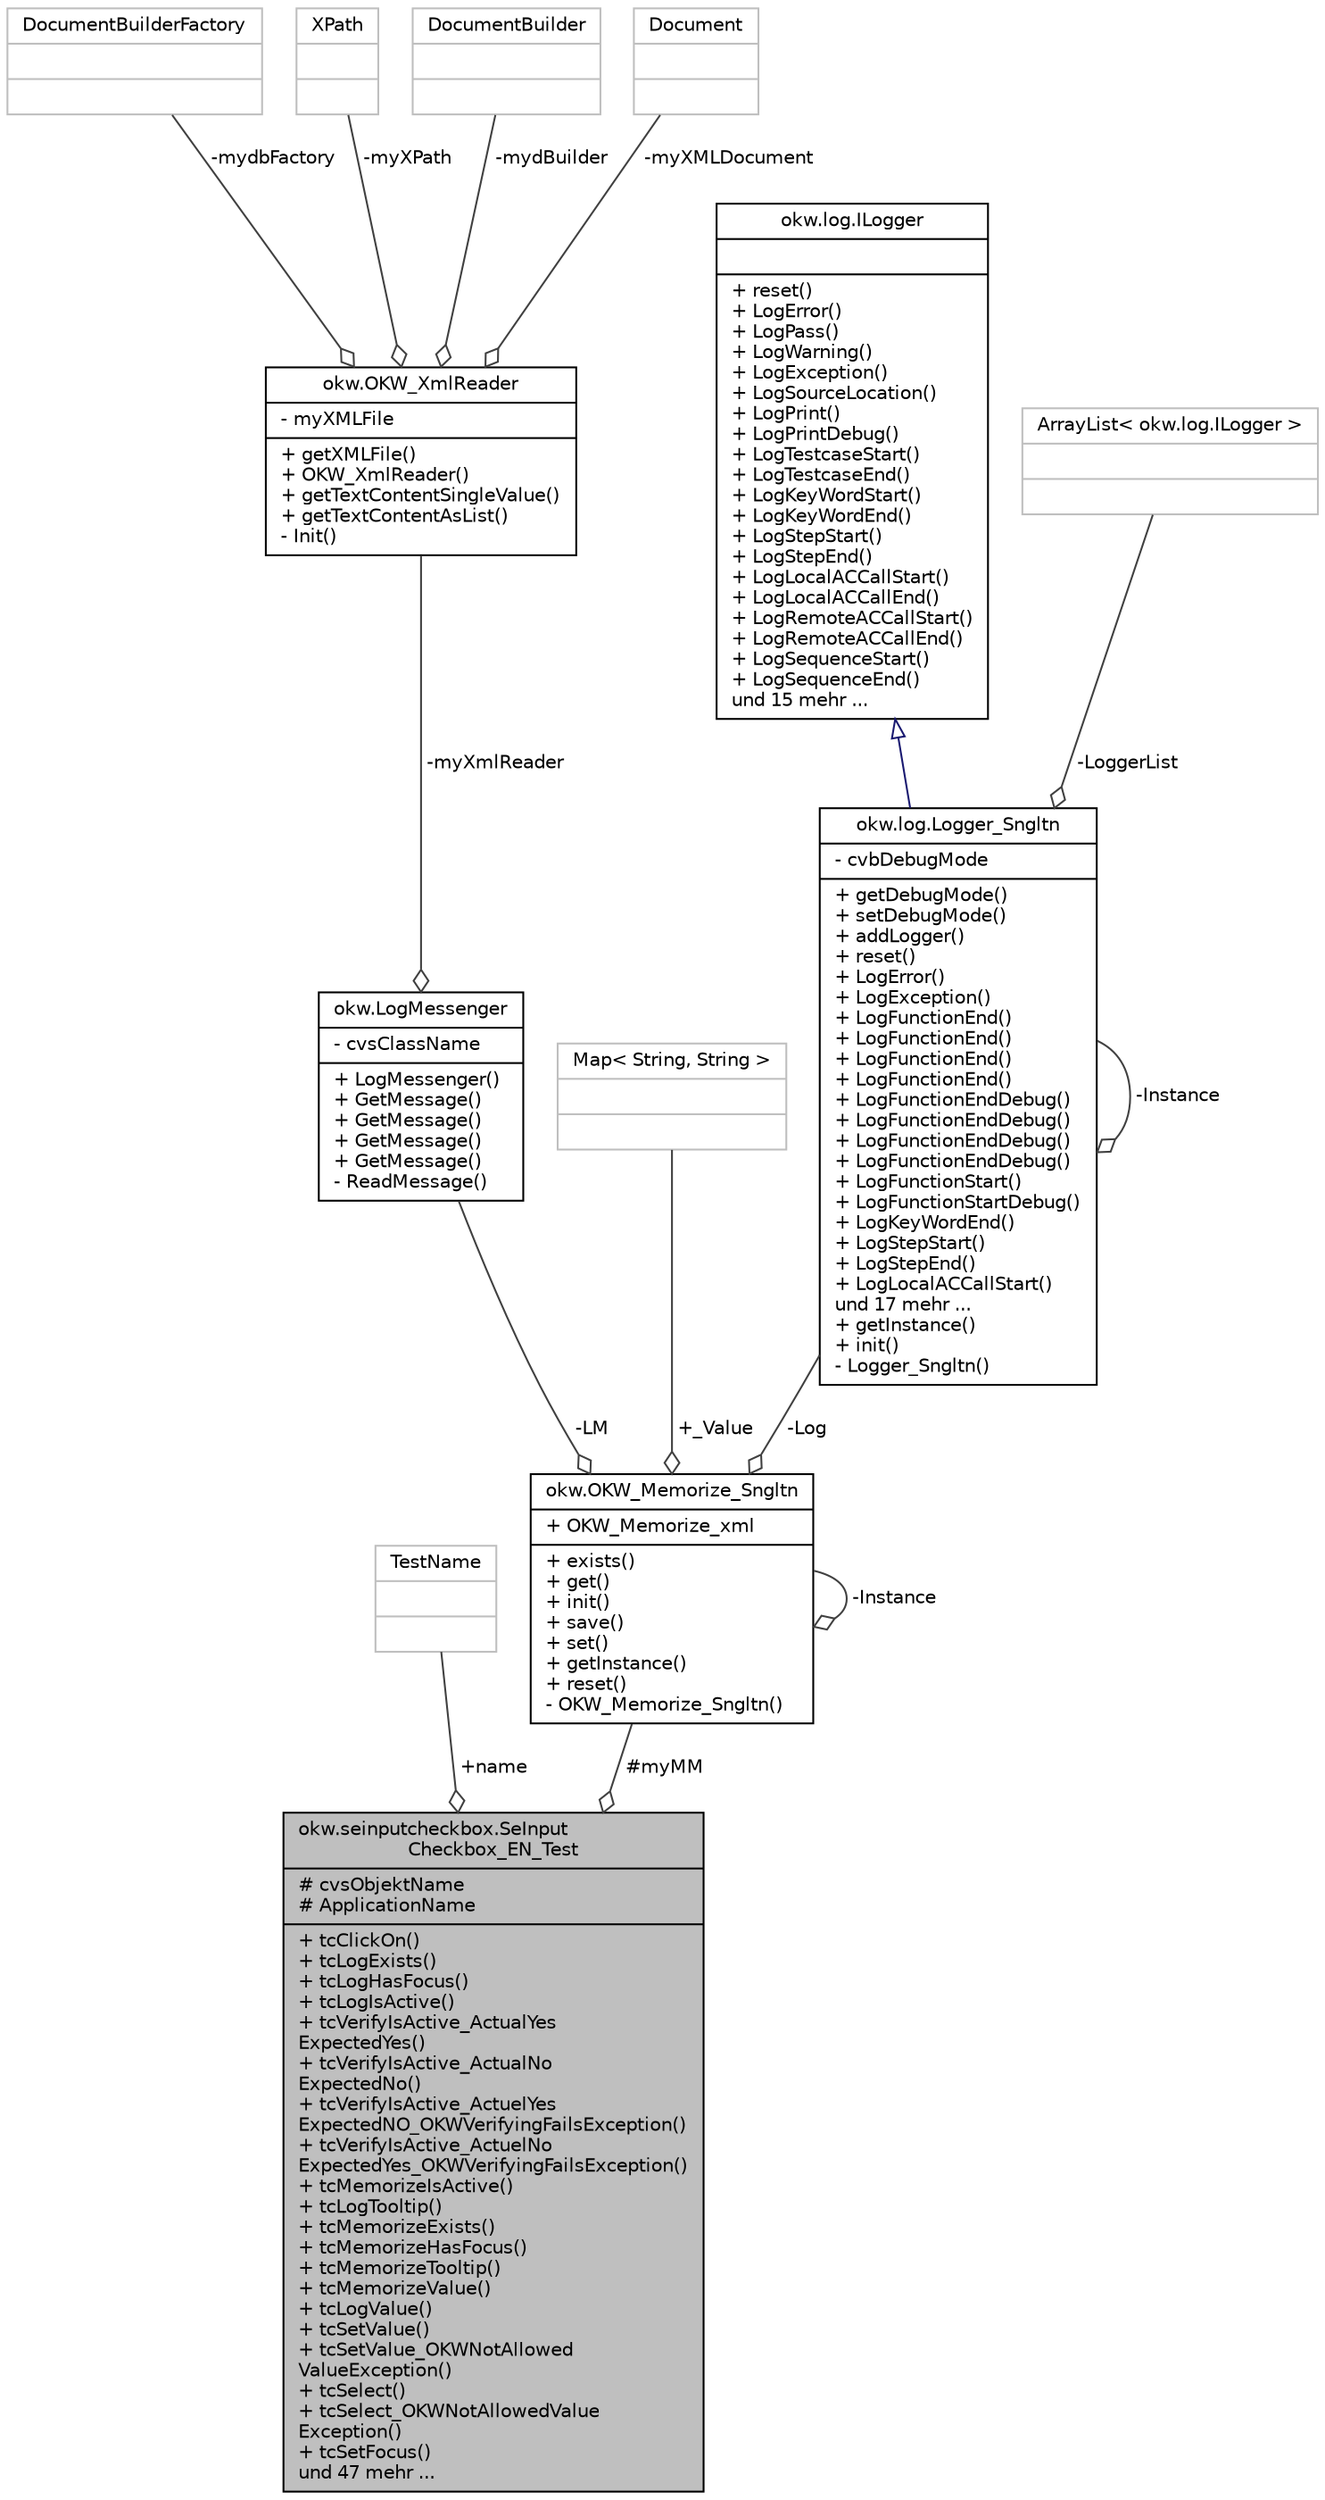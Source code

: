 digraph "okw.seinputcheckbox.SeInputCheckbox_EN_Test"
{
 // INTERACTIVE_SVG=YES
 // LATEX_PDF_SIZE
  edge [fontname="Helvetica",fontsize="10",labelfontname="Helvetica",labelfontsize="10"];
  node [fontname="Helvetica",fontsize="10",shape=record];
  Node4 [label="{okw.seinputcheckbox.SeInput\lCheckbox_EN_Test\n|# cvsObjektName\l# ApplicationName\l|+ tcClickOn()\l+ tcLogExists()\l+ tcLogHasFocus()\l+ tcLogIsActive()\l+ tcVerifyIsActive_ActualYes\lExpectedYes()\l+ tcVerifyIsActive_ActualNo\lExpectedNo()\l+ tcVerifyIsActive_ActuelYes\lExpectedNO_OKWVerifyingFailsException()\l+ tcVerifyIsActive_ActuelNo\lExpectedYes_OKWVerifyingFailsException()\l+ tcMemorizeIsActive()\l+ tcLogTooltip()\l+ tcMemorizeExists()\l+ tcMemorizeHasFocus()\l+ tcMemorizeTooltip()\l+ tcMemorizeValue()\l+ tcLogValue()\l+ tcSetValue()\l+ tcSetValue_OKWNotAllowed\lValueException()\l+ tcSelect()\l+ tcSelect_OKWNotAllowedValue\lException()\l+ tcSetFocus()\lund 47 mehr ...\l}",height=0.2,width=0.4,color="black", fillcolor="grey75", style="filled", fontcolor="black",tooltip=" "];
  Node5 -> Node4 [color="grey25",fontsize="10",style="solid",label=" +name" ,arrowhead="odiamond",fontname="Helvetica"];
  Node5 [label="{TestName\n||}",height=0.2,width=0.4,color="grey75", fillcolor="white", style="filled",tooltip=" "];
  Node6 -> Node4 [color="grey25",fontsize="10",style="solid",label=" #myMM" ,arrowhead="odiamond",fontname="Helvetica"];
  Node6 [label="{okw.OKW_Memorize_Sngltn\n|+ OKW_Memorize_xml\l|+ exists()\l+ get()\l+ init()\l+ save()\l+ set()\l+ getInstance()\l+ reset()\l- OKW_Memorize_Sngltn()\l}",height=0.2,width=0.4,color="black", fillcolor="white", style="filled",URL="$classokw_1_1_o_k_w___memorize___sngltn.html",tooltip="OKW_Memorize ist die Speicher-Klasse hinter den Merke*-Schlüsselwörter."];
  Node7 -> Node6 [color="grey25",fontsize="10",style="solid",label=" -LM" ,arrowhead="odiamond",fontname="Helvetica"];
  Node7 [label="{okw.LogMessenger\n|- cvsClassName\l|+ LogMessenger()\l+ GetMessage()\l+ GetMessage()\l+ GetMessage()\l+ GetMessage()\l- ReadMessage()\l}",height=0.2,width=0.4,color="black", fillcolor="white", style="filled",URL="$classokw_1_1_log_messenger.html",tooltip="LogMessenger liest Log-Meldungen sprachspezifisch für die im Konstruktor gegeben Klasse aus der Zugeh..."];
  Node8 -> Node7 [color="grey25",fontsize="10",style="solid",label=" -myXmlReader" ,arrowhead="odiamond",fontname="Helvetica"];
  Node8 [label="{okw.OKW_XmlReader\n|- myXMLFile\l|+ getXMLFile()\l+ OKW_XmlReader()\l+ getTextContentSingleValue()\l+ getTextContentAsList()\l- Init()\l}",height=0.2,width=0.4,color="black", fillcolor="white", style="filled",URL="$classokw_1_1_o_k_w___xml_reader.html",tooltip=" "];
  Node9 -> Node8 [color="grey25",fontsize="10",style="solid",label=" -mydbFactory" ,arrowhead="odiamond",fontname="Helvetica"];
  Node9 [label="{DocumentBuilderFactory\n||}",height=0.2,width=0.4,color="grey75", fillcolor="white", style="filled",tooltip=" "];
  Node10 -> Node8 [color="grey25",fontsize="10",style="solid",label=" -myXPath" ,arrowhead="odiamond",fontname="Helvetica"];
  Node10 [label="{XPath\n||}",height=0.2,width=0.4,color="grey75", fillcolor="white", style="filled",tooltip=" "];
  Node11 -> Node8 [color="grey25",fontsize="10",style="solid",label=" -mydBuilder" ,arrowhead="odiamond",fontname="Helvetica"];
  Node11 [label="{DocumentBuilder\n||}",height=0.2,width=0.4,color="grey75", fillcolor="white", style="filled",tooltip=" "];
  Node12 -> Node8 [color="grey25",fontsize="10",style="solid",label=" -myXMLDocument" ,arrowhead="odiamond",fontname="Helvetica"];
  Node12 [label="{Document\n||}",height=0.2,width=0.4,color="grey75", fillcolor="white", style="filled",tooltip=" "];
  Node13 -> Node6 [color="grey25",fontsize="10",style="solid",label=" +_Value" ,arrowhead="odiamond",fontname="Helvetica"];
  Node13 [label="{Map\< String, String \>\n||}",height=0.2,width=0.4,color="grey75", fillcolor="white", style="filled",tooltip=" "];
  Node6 -> Node6 [color="grey25",fontsize="10",style="solid",label=" -Instance" ,arrowhead="odiamond",fontname="Helvetica"];
  Node14 -> Node6 [color="grey25",fontsize="10",style="solid",label=" -Log" ,arrowhead="odiamond",fontname="Helvetica"];
  Node14 [label="{okw.log.Logger_Sngltn\n|- cvbDebugMode\l|+ getDebugMode()\l+ setDebugMode()\l+ addLogger()\l+ reset()\l+ LogError()\l+ LogException()\l+ LogFunctionEnd()\l+ LogFunctionEnd()\l+ LogFunctionEnd()\l+ LogFunctionEnd()\l+ LogFunctionEndDebug()\l+ LogFunctionEndDebug()\l+ LogFunctionEndDebug()\l+ LogFunctionEndDebug()\l+ LogFunctionStart()\l+ LogFunctionStartDebug()\l+ LogKeyWordEnd()\l+ LogStepStart()\l+ LogStepEnd()\l+ LogLocalACCallStart()\lund 17 mehr ...\l+ getInstance()\l+ init()\l- Logger_Sngltn()\l}",height=0.2,width=0.4,color="black", fillcolor="white", style="filled",URL="$classokw_1_1log_1_1_logger___sngltn.html",tooltip=" "];
  Node15 -> Node14 [dir="back",color="midnightblue",fontsize="10",style="solid",arrowtail="onormal",fontname="Helvetica"];
  Node15 [label="{okw.log.ILogger\n||+ reset()\l+ LogError()\l+ LogPass()\l+ LogWarning()\l+ LogException()\l+ LogSourceLocation()\l+ LogPrint()\l+ LogPrintDebug()\l+ LogTestcaseStart()\l+ LogTestcaseEnd()\l+ LogKeyWordStart()\l+ LogKeyWordEnd()\l+ LogStepStart()\l+ LogStepEnd()\l+ LogLocalACCallStart()\l+ LogLocalACCallEnd()\l+ LogRemoteACCallStart()\l+ LogRemoteACCallEnd()\l+ LogSequenceStart()\l+ LogSequenceEnd()\lund 15 mehr ...\l}",height=0.2,width=0.4,color="black", fillcolor="white", style="filled",URL="$interfaceokw_1_1log_1_1_i_logger.html",tooltip="Debug Logs are not a part of Interface."];
  Node16 -> Node14 [color="grey25",fontsize="10",style="solid",label=" -LoggerList" ,arrowhead="odiamond",fontname="Helvetica"];
  Node16 [label="{ArrayList\< okw.log.ILogger \>\n||}",height=0.2,width=0.4,color="grey75", fillcolor="white", style="filled",tooltip=" "];
  Node14 -> Node14 [color="grey25",fontsize="10",style="solid",label=" -Instance" ,arrowhead="odiamond",fontname="Helvetica"];
}
